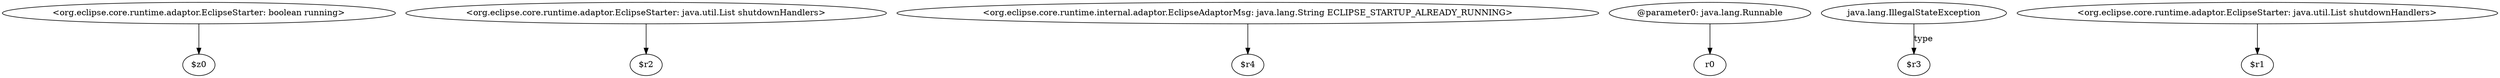 digraph g {
0[label="<org.eclipse.core.runtime.adaptor.EclipseStarter: boolean running>"]
1[label="$z0"]
0->1[label=""]
2[label="<org.eclipse.core.runtime.adaptor.EclipseStarter: java.util.List shutdownHandlers>"]
3[label="$r2"]
2->3[label=""]
4[label="<org.eclipse.core.runtime.internal.adaptor.EclipseAdaptorMsg: java.lang.String ECLIPSE_STARTUP_ALREADY_RUNNING>"]
5[label="$r4"]
4->5[label=""]
6[label="@parameter0: java.lang.Runnable"]
7[label="r0"]
6->7[label=""]
8[label="java.lang.IllegalStateException"]
9[label="$r3"]
8->9[label="type"]
10[label="<org.eclipse.core.runtime.adaptor.EclipseStarter: java.util.List shutdownHandlers>"]
11[label="$r1"]
10->11[label=""]
}